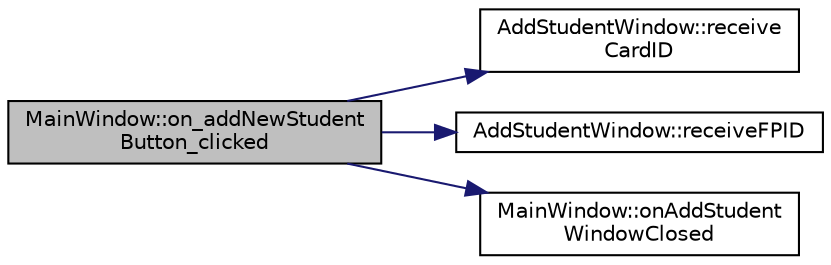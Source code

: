 digraph "MainWindow::on_addNewStudentButton_clicked"
{
  edge [fontname="Helvetica",fontsize="10",labelfontname="Helvetica",labelfontsize="10"];
  node [fontname="Helvetica",fontsize="10",shape=record];
  rankdir="LR";
  Node1 [label="MainWindow::on_addNewStudent\lButton_clicked",height=0.2,width=0.4,color="black", fillcolor="grey75", style="filled", fontcolor="black"];
  Node1 -> Node2 [color="midnightblue",fontsize="10",style="solid",fontname="Helvetica"];
  Node2 [label="AddStudentWindow::receive\lCardID",height=0.2,width=0.4,color="black", fillcolor="white", style="filled",URL="$class_add_student_window.html#a490e2551e9c9e2ef1c30b5ec6ae9da46",tooltip="Received student cardID from MainWindow, change button to green when succeed. "];
  Node1 -> Node3 [color="midnightblue",fontsize="10",style="solid",fontname="Helvetica"];
  Node3 [label="AddStudentWindow::receiveFPID",height=0.2,width=0.4,color="black", fillcolor="white", style="filled",URL="$class_add_student_window.html#aa609ee6902208d9711365e0e6c390654",tooltip="Received student fingerprint from MainWindow, change button to green when succeed. "];
  Node1 -> Node4 [color="midnightblue",fontsize="10",style="solid",fontname="Helvetica"];
  Node4 [label="MainWindow::onAddStudent\lWindowClosed",height=0.2,width=0.4,color="black", fillcolor="white", style="filled",URL="$class_main_window.html#afe50cd282014bcb4698a892d2710cdac",tooltip="change fingerprint detect mode when add student window is closed "];
}
